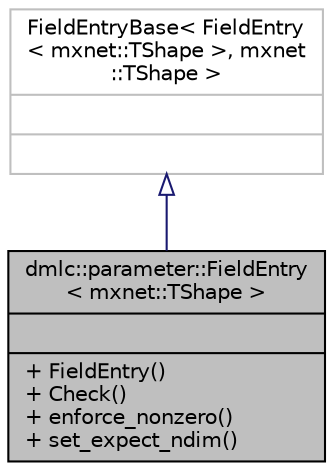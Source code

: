 digraph "dmlc::parameter::FieldEntry&lt; mxnet::TShape &gt;"
{
  edge [fontname="Helvetica",fontsize="10",labelfontname="Helvetica",labelfontsize="10"];
  node [fontname="Helvetica",fontsize="10",shape=record];
  Node1 [label="{dmlc::parameter::FieldEntry\l\< mxnet::TShape \>\n||+ FieldEntry()\l+ Check()\l+ enforce_nonzero()\l+ set_expect_ndim()\l}",height=0.2,width=0.4,color="black", fillcolor="grey75", style="filled" fontcolor="black"];
  Node2 -> Node1 [dir="back",color="midnightblue",fontsize="10",style="solid",arrowtail="onormal",fontname="Helvetica"];
  Node2 [label="{FieldEntryBase\< FieldEntry\l\< mxnet::TShape \>, mxnet\l::TShape \>\n||}",height=0.2,width=0.4,color="grey75", fillcolor="white", style="filled"];
}
